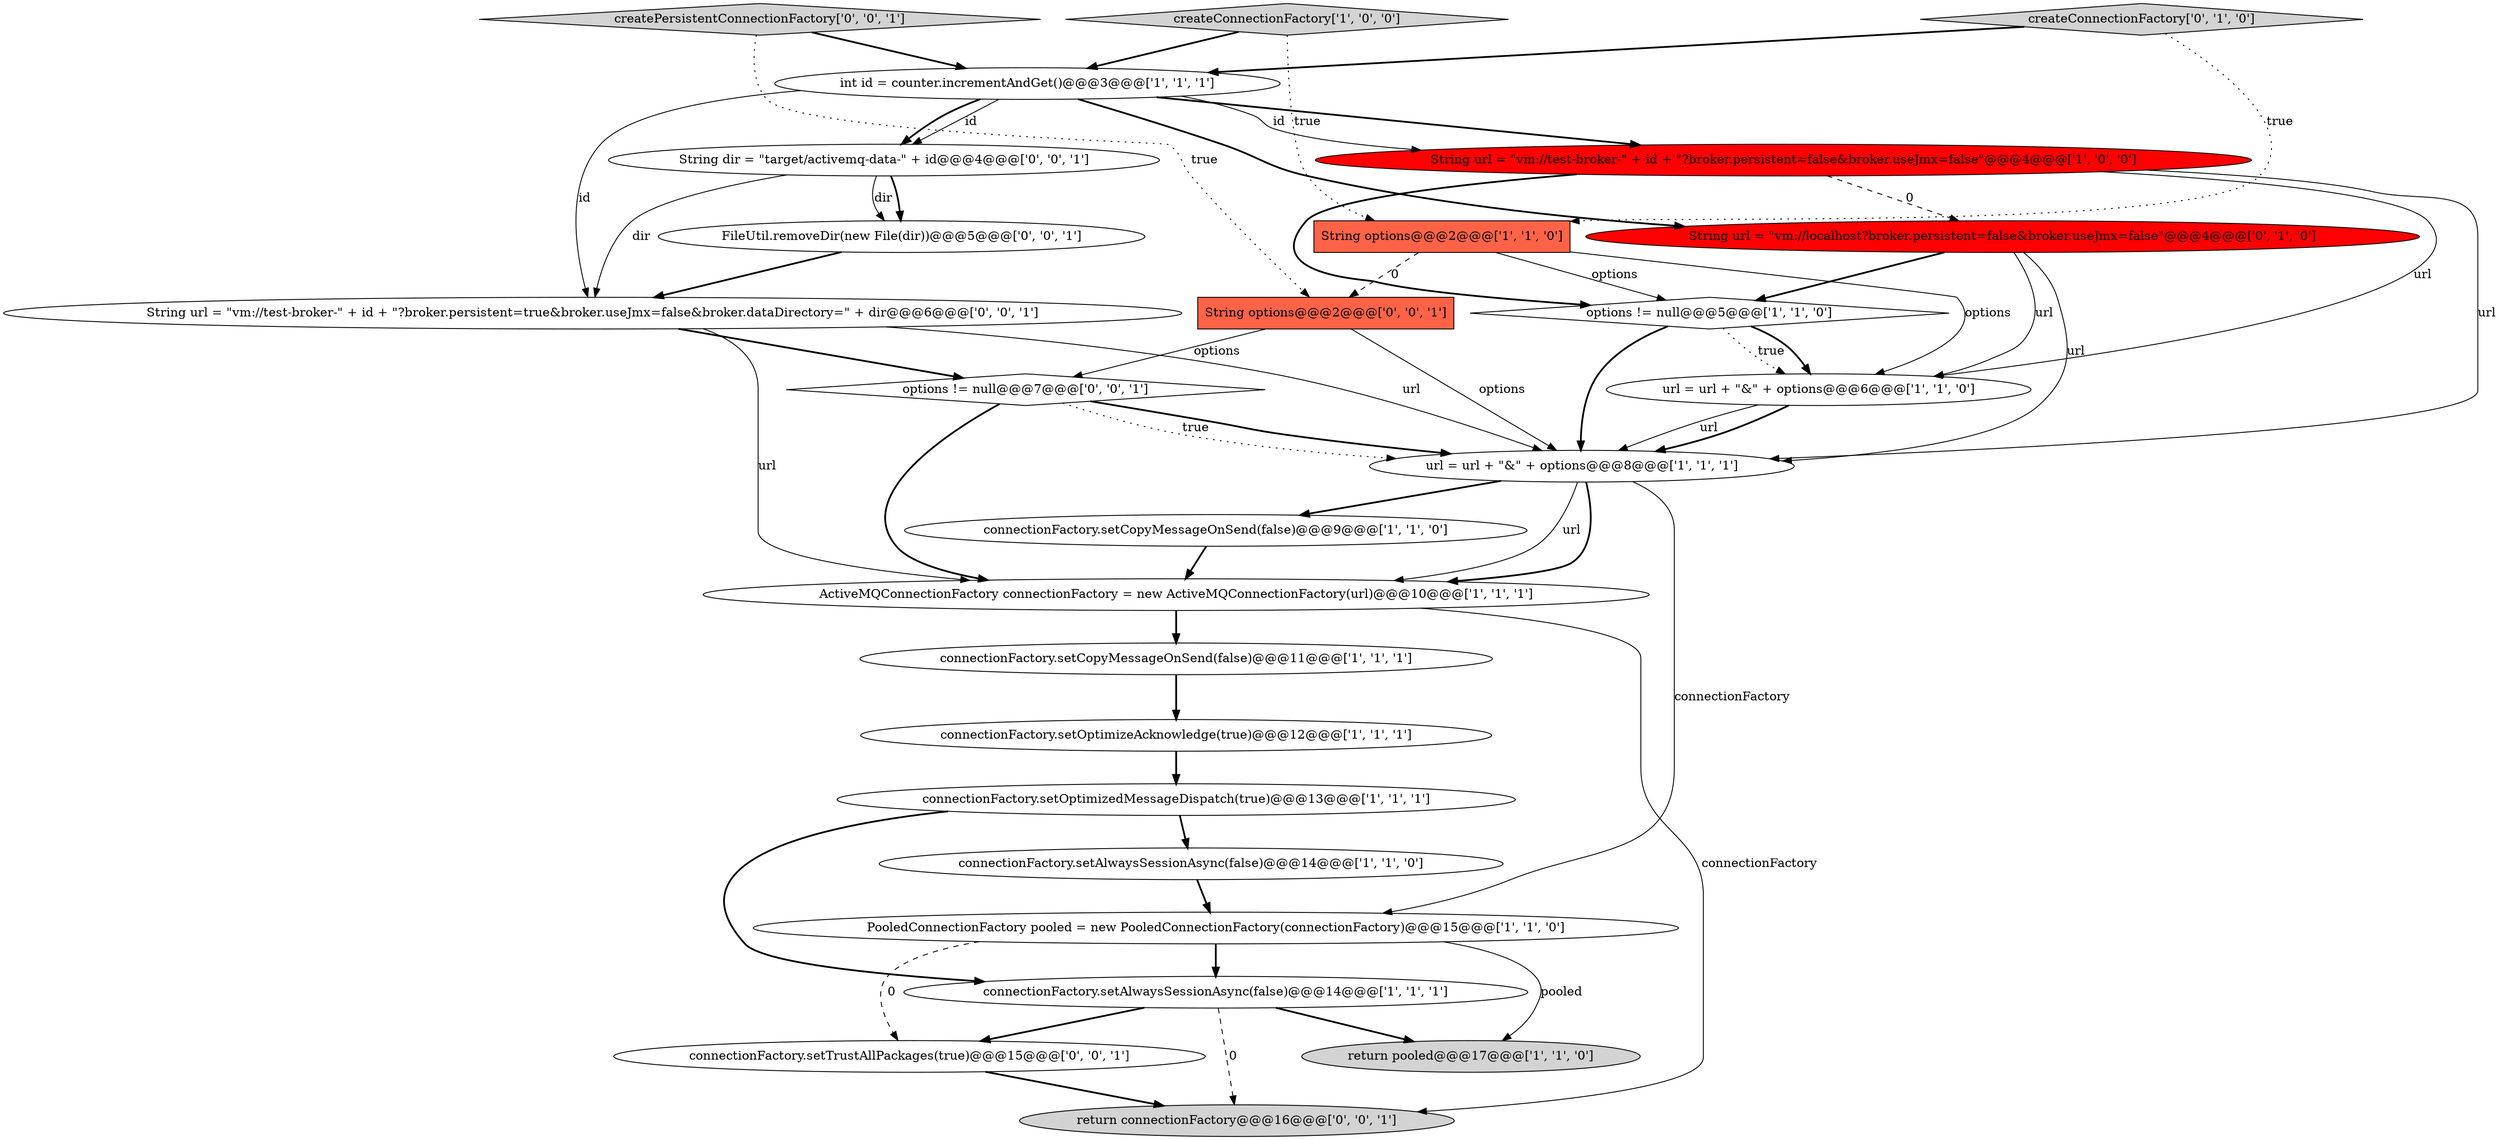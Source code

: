 digraph {
8 [style = filled, label = "createConnectionFactory['1', '0', '0']", fillcolor = lightgray, shape = diamond image = "AAA0AAABBB1BBB"];
3 [style = filled, label = "PooledConnectionFactory pooled = new PooledConnectionFactory(connectionFactory)@@@15@@@['1', '1', '0']", fillcolor = white, shape = ellipse image = "AAA0AAABBB1BBB"];
12 [style = filled, label = "String options@@@2@@@['1', '1', '0']", fillcolor = tomato, shape = box image = "AAA0AAABBB1BBB"];
17 [style = filled, label = "createConnectionFactory['0', '1', '0']", fillcolor = lightgray, shape = diamond image = "AAA0AAABBB2BBB"];
15 [style = filled, label = "return pooled@@@17@@@['1', '1', '0']", fillcolor = lightgray, shape = ellipse image = "AAA0AAABBB1BBB"];
16 [style = filled, label = "String url = \"vm://localhost?broker.persistent=false&broker.useJmx=false\"@@@4@@@['0', '1', '0']", fillcolor = red, shape = ellipse image = "AAA1AAABBB2BBB"];
13 [style = filled, label = "connectionFactory.setAlwaysSessionAsync(false)@@@14@@@['1', '1', '1']", fillcolor = white, shape = ellipse image = "AAA0AAABBB1BBB"];
18 [style = filled, label = "createPersistentConnectionFactory['0', '0', '1']", fillcolor = lightgray, shape = diamond image = "AAA0AAABBB3BBB"];
6 [style = filled, label = "int id = counter.incrementAndGet()@@@3@@@['1', '1', '1']", fillcolor = white, shape = ellipse image = "AAA0AAABBB1BBB"];
25 [style = filled, label = "String dir = \"target/activemq-data-\" + id@@@4@@@['0', '0', '1']", fillcolor = white, shape = ellipse image = "AAA0AAABBB3BBB"];
24 [style = filled, label = "FileUtil.removeDir(new File(dir))@@@5@@@['0', '0', '1']", fillcolor = white, shape = ellipse image = "AAA0AAABBB3BBB"];
22 [style = filled, label = "options != null@@@7@@@['0', '0', '1']", fillcolor = white, shape = diamond image = "AAA0AAABBB3BBB"];
11 [style = filled, label = "connectionFactory.setOptimizedMessageDispatch(true)@@@13@@@['1', '1', '1']", fillcolor = white, shape = ellipse image = "AAA0AAABBB1BBB"];
4 [style = filled, label = "connectionFactory.setCopyMessageOnSend(false)@@@9@@@['1', '1', '0']", fillcolor = white, shape = ellipse image = "AAA0AAABBB1BBB"];
0 [style = filled, label = "url = url + \"&\" + options@@@6@@@['1', '1', '0']", fillcolor = white, shape = ellipse image = "AAA0AAABBB1BBB"];
7 [style = filled, label = "connectionFactory.setAlwaysSessionAsync(false)@@@14@@@['1', '1', '0']", fillcolor = white, shape = ellipse image = "AAA0AAABBB1BBB"];
2 [style = filled, label = "connectionFactory.setCopyMessageOnSend(false)@@@11@@@['1', '1', '1']", fillcolor = white, shape = ellipse image = "AAA0AAABBB1BBB"];
21 [style = filled, label = "connectionFactory.setTrustAllPackages(true)@@@15@@@['0', '0', '1']", fillcolor = white, shape = ellipse image = "AAA0AAABBB3BBB"];
1 [style = filled, label = "String url = \"vm://test-broker-\" + id + \"?broker.persistent=false&broker.useJmx=false\"@@@4@@@['1', '0', '0']", fillcolor = red, shape = ellipse image = "AAA1AAABBB1BBB"];
10 [style = filled, label = "ActiveMQConnectionFactory connectionFactory = new ActiveMQConnectionFactory(url)@@@10@@@['1', '1', '1']", fillcolor = white, shape = ellipse image = "AAA0AAABBB1BBB"];
20 [style = filled, label = "return connectionFactory@@@16@@@['0', '0', '1']", fillcolor = lightgray, shape = ellipse image = "AAA0AAABBB3BBB"];
19 [style = filled, label = "String url = \"vm://test-broker-\" + id + \"?broker.persistent=true&broker.useJmx=false&broker.dataDirectory=\" + dir@@@6@@@['0', '0', '1']", fillcolor = white, shape = ellipse image = "AAA0AAABBB3BBB"];
9 [style = filled, label = "options != null@@@5@@@['1', '1', '0']", fillcolor = white, shape = diamond image = "AAA0AAABBB1BBB"];
14 [style = filled, label = "url = url + \"&\" + options@@@8@@@['1', '1', '1']", fillcolor = white, shape = ellipse image = "AAA0AAABBB1BBB"];
5 [style = filled, label = "connectionFactory.setOptimizeAcknowledge(true)@@@12@@@['1', '1', '1']", fillcolor = white, shape = ellipse image = "AAA0AAABBB1BBB"];
23 [style = filled, label = "String options@@@2@@@['0', '0', '1']", fillcolor = tomato, shape = box image = "AAA0AAABBB3BBB"];
4->10 [style = bold, label=""];
9->0 [style = dotted, label="true"];
24->19 [style = bold, label=""];
12->9 [style = solid, label="options"];
14->3 [style = solid, label="connectionFactory"];
23->22 [style = solid, label="options"];
9->0 [style = bold, label=""];
12->23 [style = dashed, label="0"];
3->21 [style = dashed, label="0"];
17->6 [style = bold, label=""];
13->20 [style = dashed, label="0"];
19->14 [style = solid, label="url"];
14->10 [style = bold, label=""];
8->6 [style = bold, label=""];
6->25 [style = solid, label="id"];
18->23 [style = dotted, label="true"];
3->15 [style = solid, label="pooled"];
1->9 [style = bold, label=""];
7->3 [style = bold, label=""];
22->14 [style = dotted, label="true"];
1->0 [style = solid, label="url"];
0->14 [style = solid, label="url"];
6->1 [style = bold, label=""];
25->24 [style = bold, label=""];
16->14 [style = solid, label="url"];
0->14 [style = bold, label=""];
14->4 [style = bold, label=""];
19->10 [style = solid, label="url"];
21->20 [style = bold, label=""];
8->12 [style = dotted, label="true"];
17->12 [style = dotted, label="true"];
23->14 [style = solid, label="options"];
18->6 [style = bold, label=""];
6->1 [style = solid, label="id"];
6->16 [style = bold, label=""];
16->0 [style = solid, label="url"];
1->16 [style = dashed, label="0"];
25->24 [style = solid, label="dir"];
11->13 [style = bold, label=""];
22->10 [style = bold, label=""];
9->14 [style = bold, label=""];
25->19 [style = solid, label="dir"];
3->13 [style = bold, label=""];
10->2 [style = bold, label=""];
5->11 [style = bold, label=""];
14->10 [style = solid, label="url"];
13->15 [style = bold, label=""];
22->14 [style = bold, label=""];
13->21 [style = bold, label=""];
12->0 [style = solid, label="options"];
19->22 [style = bold, label=""];
1->14 [style = solid, label="url"];
16->9 [style = bold, label=""];
11->7 [style = bold, label=""];
6->25 [style = bold, label=""];
2->5 [style = bold, label=""];
6->19 [style = solid, label="id"];
10->20 [style = solid, label="connectionFactory"];
}
